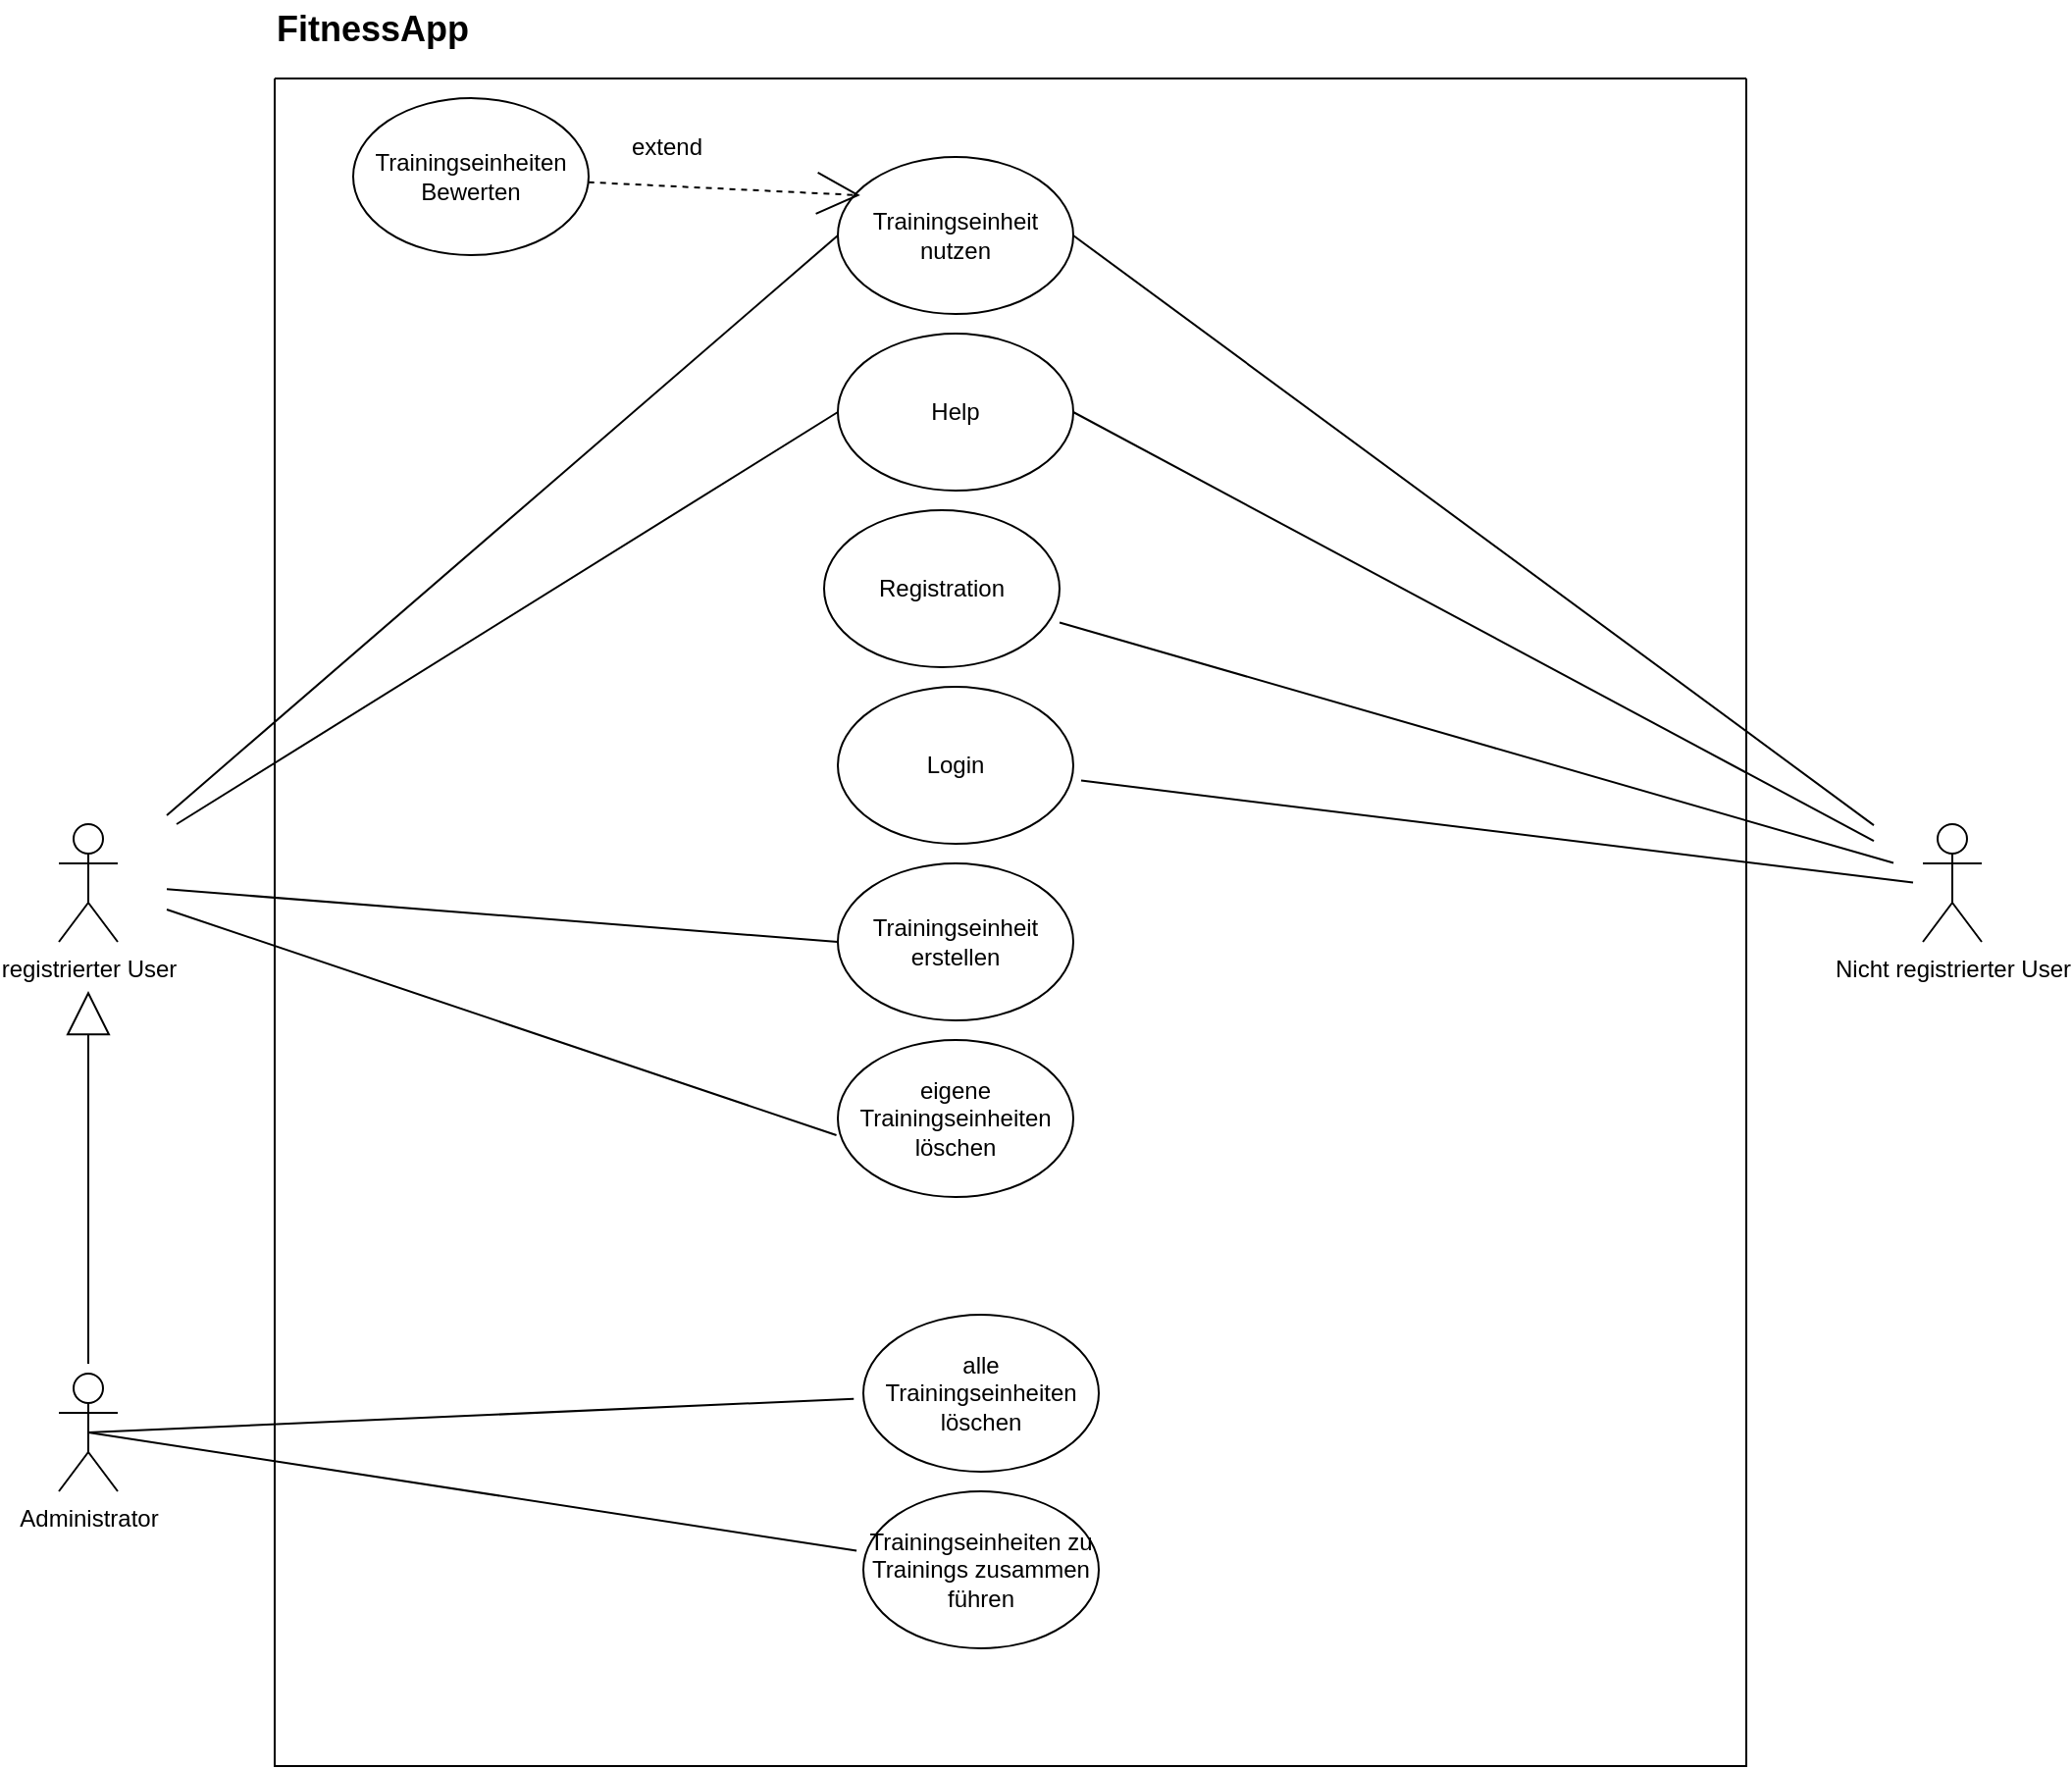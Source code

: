 <mxfile version="20.4.1" type="github">
  <diagram name="Page-1" id="929967ad-93f9-6ef4-fab6-5d389245f69c">
    <mxGraphModel dx="2031" dy="2373" grid="1" gridSize="10" guides="1" tooltips="1" connect="1" arrows="1" fold="1" page="1" pageScale="1.5" pageWidth="1169" pageHeight="826" background="none" math="0" shadow="0">
      <root>
        <mxCell id="0" style=";html=1;" />
        <mxCell id="1" style=";html=1;" parent="0" />
        <mxCell id="1672d66443f91eb5-21" style="edgeStyle=none;rounded=0;html=1;dashed=1;endArrow=none;endFill=0;jettySize=auto;orthogonalLoop=1;" parent="1" edge="1">
          <mxGeometry relative="1" as="geometry">
            <mxPoint x="1137.417" y="605" as="sourcePoint" />
          </mxGeometry>
        </mxCell>
        <mxCell id="1672d66443f91eb5-18" style="edgeStyle=orthogonalEdgeStyle;rounded=0;html=1;endArrow=circlePlus;endFill=0;jettySize=auto;orthogonalLoop=1;entryX=0.75;entryY=1;" parent="1" edge="1">
          <mxGeometry relative="1" as="geometry">
            <Array as="points">
              <mxPoint x="1017" y="625" />
              <mxPoint x="757" y="625" />
            </Array>
            <mxPoint x="757" y="605" as="targetPoint" />
          </mxGeometry>
        </mxCell>
        <mxCell id="w4P8oykJ02Qs7_zx1zYA-2" value="" style="swimlane;startSize=0;" parent="1" vertex="1">
          <mxGeometry x="530" y="-910" width="750" height="860" as="geometry" />
        </mxCell>
        <mxCell id="w4P8oykJ02Qs7_zx1zYA-9" value="Trainingseinheit erstellen" style="ellipse;whiteSpace=wrap;html=1;" parent="w4P8oykJ02Qs7_zx1zYA-2" vertex="1">
          <mxGeometry x="287" y="400" width="120" height="80" as="geometry" />
        </mxCell>
        <mxCell id="w4P8oykJ02Qs7_zx1zYA-12" value="alle Trainingseinheiten löschen" style="ellipse;whiteSpace=wrap;html=1;" parent="w4P8oykJ02Qs7_zx1zYA-2" vertex="1">
          <mxGeometry x="300" y="630" width="120" height="80" as="geometry" />
        </mxCell>
        <mxCell id="w4P8oykJ02Qs7_zx1zYA-13" value="Trainingseinheit nutzen" style="ellipse;whiteSpace=wrap;html=1;" parent="w4P8oykJ02Qs7_zx1zYA-2" vertex="1">
          <mxGeometry x="287" y="40" width="120" height="80" as="geometry" />
        </mxCell>
        <mxCell id="w4P8oykJ02Qs7_zx1zYA-44" value="" style="rounded=0;sketch=0;jumpSize=4;orthogonalLoop=1;jettySize=auto;entryX=0.095;entryY=0.244;entryDx=0;entryDy=0;entryPerimeter=0;startArrow=none;startFill=0;endArrow=open;endFill=0;startSize=20;endSize=20;sourcePerimeterSpacing=0;targetPerimeterSpacing=5;strokeWidth=1;dashed=1;html=1;" parent="w4P8oykJ02Qs7_zx1zYA-2" source="w4P8oykJ02Qs7_zx1zYA-16" target="w4P8oykJ02Qs7_zx1zYA-13" edge="1">
          <mxGeometry relative="1" as="geometry" />
        </mxCell>
        <mxCell id="w4P8oykJ02Qs7_zx1zYA-16" value="Trainingseinheiten Bewerten" style="ellipse;whiteSpace=wrap;html=1;" parent="w4P8oykJ02Qs7_zx1zYA-2" vertex="1">
          <mxGeometry x="40" y="10" width="120" height="80" as="geometry" />
        </mxCell>
        <mxCell id="w4P8oykJ02Qs7_zx1zYA-17" value="Trainingseinheiten zu Trainings zusammen führen" style="ellipse;whiteSpace=wrap;html=1;" parent="w4P8oykJ02Qs7_zx1zYA-2" vertex="1">
          <mxGeometry x="300" y="720" width="120" height="80" as="geometry" />
        </mxCell>
        <mxCell id="w4P8oykJ02Qs7_zx1zYA-24" value="eigene Trainingseinheiten löschen" style="ellipse;whiteSpace=wrap;html=1;" parent="w4P8oykJ02Qs7_zx1zYA-2" vertex="1">
          <mxGeometry x="287" y="490" width="120" height="80" as="geometry" />
        </mxCell>
        <mxCell id="w4P8oykJ02Qs7_zx1zYA-25" value="Help" style="ellipse;whiteSpace=wrap;html=1;" parent="w4P8oykJ02Qs7_zx1zYA-2" vertex="1">
          <mxGeometry x="287" y="130" width="120" height="80" as="geometry" />
        </mxCell>
        <mxCell id="w4P8oykJ02Qs7_zx1zYA-45" value="extend" style="text;html=1;strokeColor=none;fillColor=none;align=center;verticalAlign=middle;whiteSpace=wrap;rounded=0;" parent="w4P8oykJ02Qs7_zx1zYA-2" vertex="1">
          <mxGeometry x="170" y="20" width="60" height="30" as="geometry" />
        </mxCell>
        <mxCell id="RbUXY3uJqp8DEtIzTOKv-4" value="Login" style="ellipse;whiteSpace=wrap;html=1;" vertex="1" parent="w4P8oykJ02Qs7_zx1zYA-2">
          <mxGeometry x="287" y="310" width="120" height="80" as="geometry" />
        </mxCell>
        <mxCell id="RbUXY3uJqp8DEtIzTOKv-3" value="Registration" style="ellipse;whiteSpace=wrap;html=1;" vertex="1" parent="w4P8oykJ02Qs7_zx1zYA-2">
          <mxGeometry x="280" y="220" width="120" height="80" as="geometry" />
        </mxCell>
        <mxCell id="RbUXY3uJqp8DEtIzTOKv-7" style="rounded=0;sketch=0;jumpSize=4;orthogonalLoop=1;jettySize=auto;html=1;startArrow=none;startFill=0;endArrow=none;endFill=0;startSize=20;endSize=20;sourcePerimeterSpacing=25;targetPerimeterSpacing=5;strokeWidth=1;entryX=0;entryY=0.5;entryDx=0;entryDy=0;" edge="1" parent="w4P8oykJ02Qs7_zx1zYA-2" target="w4P8oykJ02Qs7_zx1zYA-25">
          <mxGeometry relative="1" as="geometry">
            <mxPoint x="-50" y="380" as="sourcePoint" />
            <mxPoint x="280" y="140" as="targetPoint" />
          </mxGeometry>
        </mxCell>
        <mxCell id="w4P8oykJ02Qs7_zx1zYA-35" style="rounded=0;sketch=0;jumpSize=4;orthogonalLoop=1;jettySize=auto;html=1;entryX=1;entryY=0.5;entryDx=0;entryDy=0;startArrow=none;startFill=0;endArrow=none;endFill=0;startSize=20;endSize=20;sourcePerimeterSpacing=25;targetPerimeterSpacing=5;strokeWidth=1;" parent="1" source="w4P8oykJ02Qs7_zx1zYA-4" target="w4P8oykJ02Qs7_zx1zYA-25" edge="1">
          <mxGeometry relative="1" as="geometry" />
        </mxCell>
        <mxCell id="w4P8oykJ02Qs7_zx1zYA-43" style="rounded=0;sketch=0;jumpSize=4;orthogonalLoop=1;jettySize=auto;html=1;entryX=1;entryY=0.5;entryDx=0;entryDy=0;startArrow=none;startFill=0;endArrow=none;endFill=0;startSize=20;endSize=20;sourcePerimeterSpacing=25;targetPerimeterSpacing=5;strokeWidth=1;" parent="1" source="w4P8oykJ02Qs7_zx1zYA-4" target="w4P8oykJ02Qs7_zx1zYA-13" edge="1">
          <mxGeometry relative="1" as="geometry" />
        </mxCell>
        <mxCell id="w4P8oykJ02Qs7_zx1zYA-4" value="Nicht registrierter User" style="shape=umlActor;verticalLabelPosition=bottom;verticalAlign=top;html=1;outlineConnect=0;" parent="1" vertex="1">
          <mxGeometry x="1370" y="-530" width="30" height="60" as="geometry" />
        </mxCell>
        <mxCell id="w4P8oykJ02Qs7_zx1zYA-21" style="rounded=0;sketch=0;jumpSize=4;orthogonalLoop=1;jettySize=auto;html=1;endArrow=none;endFill=0;startSize=20;endSize=20;sourcePerimeterSpacing=25;targetPerimeterSpacing=5;strokeWidth=1;startArrow=block;startFill=0;" parent="1" source="w4P8oykJ02Qs7_zx1zYA-6" target="w4P8oykJ02Qs7_zx1zYA-15" edge="1">
          <mxGeometry relative="1" as="geometry">
            <mxPoint x="435" y="-500" as="sourcePoint" />
          </mxGeometry>
        </mxCell>
        <mxCell id="w4P8oykJ02Qs7_zx1zYA-38" style="rounded=0;sketch=0;jumpSize=4;orthogonalLoop=1;jettySize=auto;html=1;entryX=-0.006;entryY=0.606;entryDx=0;entryDy=0;entryPerimeter=0;startArrow=none;startFill=0;endArrow=none;endFill=0;startSize=20;endSize=20;sourcePerimeterSpacing=25;targetPerimeterSpacing=5;strokeWidth=1;" parent="1" source="w4P8oykJ02Qs7_zx1zYA-6" target="w4P8oykJ02Qs7_zx1zYA-24" edge="1">
          <mxGeometry relative="1" as="geometry" />
        </mxCell>
        <mxCell id="w4P8oykJ02Qs7_zx1zYA-39" style="rounded=0;sketch=0;jumpSize=4;orthogonalLoop=1;jettySize=auto;html=1;entryX=0;entryY=0.5;entryDx=0;entryDy=0;startArrow=none;startFill=0;endArrow=none;endFill=0;startSize=20;endSize=20;sourcePerimeterSpacing=25;targetPerimeterSpacing=5;strokeWidth=1;" parent="1" source="w4P8oykJ02Qs7_zx1zYA-6" target="w4P8oykJ02Qs7_zx1zYA-9" edge="1">
          <mxGeometry relative="1" as="geometry" />
        </mxCell>
        <mxCell id="w4P8oykJ02Qs7_zx1zYA-40" style="rounded=0;sketch=0;jumpSize=4;orthogonalLoop=1;jettySize=auto;html=1;entryX=0;entryY=0.5;entryDx=0;entryDy=0;startArrow=none;startFill=0;endArrow=none;endFill=0;startSize=20;endSize=20;sourcePerimeterSpacing=25;targetPerimeterSpacing=5;strokeWidth=1;" parent="1" source="w4P8oykJ02Qs7_zx1zYA-6" target="w4P8oykJ02Qs7_zx1zYA-13" edge="1">
          <mxGeometry relative="1" as="geometry" />
        </mxCell>
        <mxCell id="w4P8oykJ02Qs7_zx1zYA-6" value="registrierter User" style="shape=umlActor;verticalLabelPosition=bottom;verticalAlign=top;html=1;outlineConnect=0;" parent="1" vertex="1">
          <mxGeometry x="420" y="-530" width="30" height="60" as="geometry" />
        </mxCell>
        <mxCell id="w4P8oykJ02Qs7_zx1zYA-33" style="rounded=0;sketch=0;jumpSize=4;orthogonalLoop=1;jettySize=auto;html=1;exitX=0.5;exitY=0.5;exitDx=0;exitDy=0;exitPerimeter=0;endArrow=none;endFill=0;startSize=5;endSize=15;sourcePerimeterSpacing=5;targetPerimeterSpacing=5;strokeWidth=1;startArrow=none;startFill=0;" parent="1" source="w4P8oykJ02Qs7_zx1zYA-15" target="w4P8oykJ02Qs7_zx1zYA-12" edge="1">
          <mxGeometry relative="1" as="geometry" />
        </mxCell>
        <mxCell id="w4P8oykJ02Qs7_zx1zYA-34" style="rounded=0;sketch=0;jumpSize=4;orthogonalLoop=1;jettySize=auto;html=1;exitX=0.5;exitY=0.5;exitDx=0;exitDy=0;exitPerimeter=0;endArrow=none;endFill=0;startSize=5;endSize=15;sourcePerimeterSpacing=5;targetPerimeterSpacing=5;strokeWidth=1;startArrow=none;startFill=0;" parent="1" source="w4P8oykJ02Qs7_zx1zYA-15" target="w4P8oykJ02Qs7_zx1zYA-17" edge="1">
          <mxGeometry relative="1" as="geometry" />
        </mxCell>
        <mxCell id="w4P8oykJ02Qs7_zx1zYA-15" value="Administrator" style="shape=umlActor;verticalLabelPosition=bottom;verticalAlign=top;html=1;outlineConnect=0;" parent="1" vertex="1">
          <mxGeometry x="420" y="-250" width="30" height="60" as="geometry" />
        </mxCell>
        <mxCell id="RbUXY3uJqp8DEtIzTOKv-2" value="FitnessApp" style="text;html=1;strokeColor=none;fillColor=none;align=center;verticalAlign=middle;whiteSpace=wrap;rounded=0;fontStyle=1;fontSize=18;" vertex="1" parent="1">
          <mxGeometry x="550" y="-950" width="60" height="30" as="geometry" />
        </mxCell>
        <mxCell id="RbUXY3uJqp8DEtIzTOKv-6" style="rounded=0;sketch=0;jumpSize=4;orthogonalLoop=1;jettySize=auto;html=1;startArrow=none;startFill=0;endArrow=none;endFill=0;startSize=20;endSize=20;sourcePerimeterSpacing=25;targetPerimeterSpacing=5;strokeWidth=1;" edge="1" parent="1" target="RbUXY3uJqp8DEtIzTOKv-3">
          <mxGeometry relative="1" as="geometry">
            <mxPoint x="1355" y="-510.22" as="sourcePoint" />
            <mxPoint x="940" y="-720" as="targetPoint" />
          </mxGeometry>
        </mxCell>
        <mxCell id="RbUXY3uJqp8DEtIzTOKv-8" style="rounded=0;sketch=0;jumpSize=4;orthogonalLoop=1;jettySize=auto;html=1;startArrow=none;startFill=0;endArrow=none;endFill=0;startSize=20;endSize=20;sourcePerimeterSpacing=25;targetPerimeterSpacing=5;strokeWidth=1;" edge="1" parent="1" target="RbUXY3uJqp8DEtIzTOKv-4">
          <mxGeometry relative="1" as="geometry">
            <mxPoint x="1365" y="-500.22" as="sourcePoint" />
            <mxPoint x="940.676" y="-613.861" as="targetPoint" />
          </mxGeometry>
        </mxCell>
      </root>
    </mxGraphModel>
  </diagram>
</mxfile>
